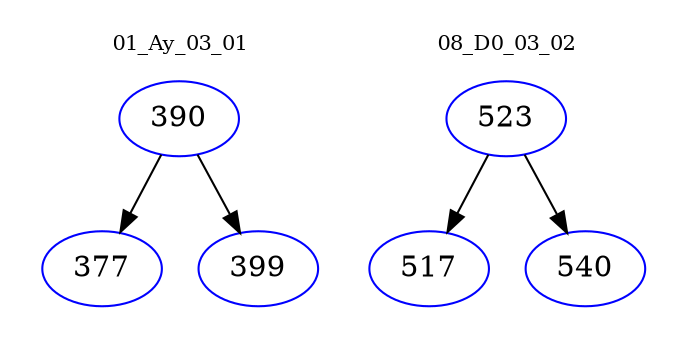 digraph{
subgraph cluster_0 {
color = white
label = "01_Ay_03_01";
fontsize=10;
T0_390 [label="390", color="blue"]
T0_390 -> T0_377 [color="black"]
T0_377 [label="377", color="blue"]
T0_390 -> T0_399 [color="black"]
T0_399 [label="399", color="blue"]
}
subgraph cluster_1 {
color = white
label = "08_D0_03_02";
fontsize=10;
T1_523 [label="523", color="blue"]
T1_523 -> T1_517 [color="black"]
T1_517 [label="517", color="blue"]
T1_523 -> T1_540 [color="black"]
T1_540 [label="540", color="blue"]
}
}

